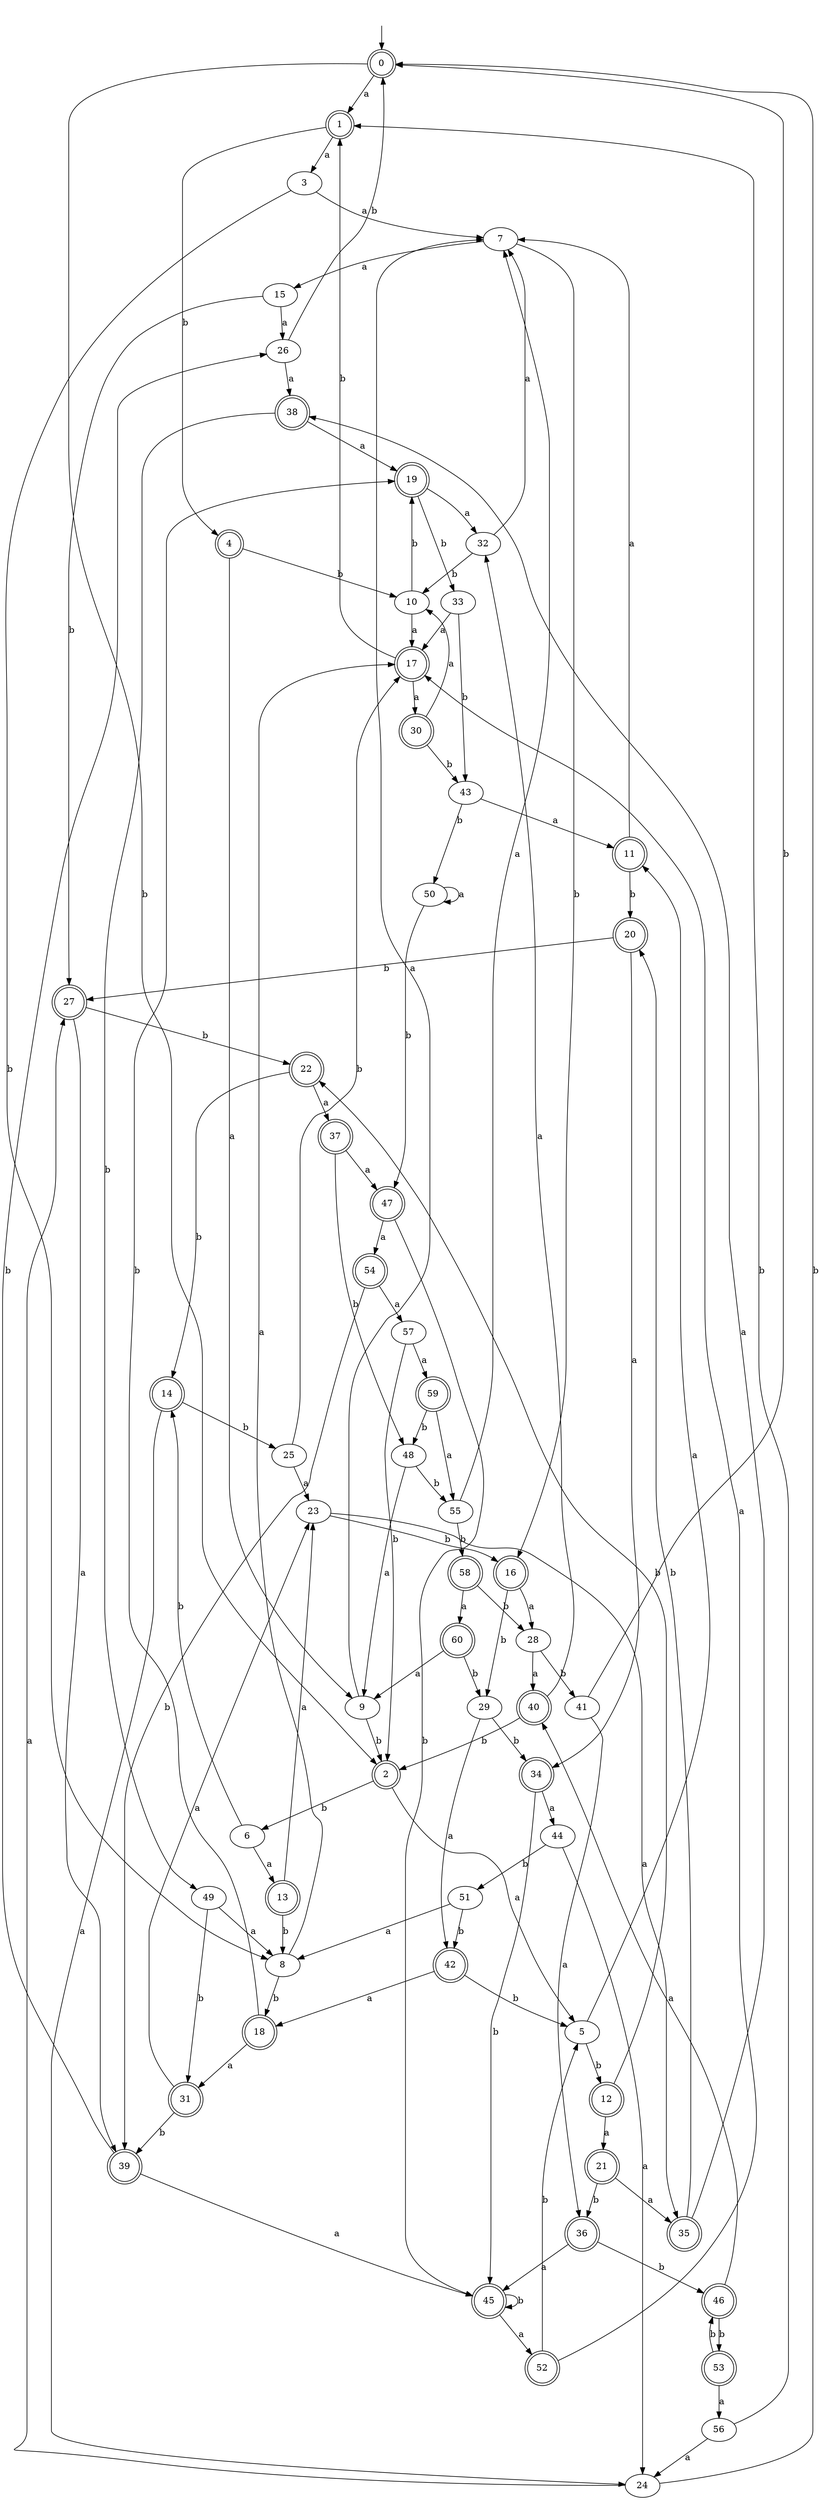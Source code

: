 digraph RandomDFA {
  __start0 [label="", shape=none];
  __start0 -> 0 [label=""];
  0 [shape=circle] [shape=doublecircle]
  0 -> 1 [label="a"]
  0 -> 2 [label="b"]
  1 [shape=doublecircle]
  1 -> 3 [label="a"]
  1 -> 4 [label="b"]
  2 [shape=doublecircle]
  2 -> 5 [label="a"]
  2 -> 6 [label="b"]
  3
  3 -> 7 [label="a"]
  3 -> 8 [label="b"]
  4 [shape=doublecircle]
  4 -> 9 [label="a"]
  4 -> 10 [label="b"]
  5
  5 -> 11 [label="a"]
  5 -> 12 [label="b"]
  6
  6 -> 13 [label="a"]
  6 -> 14 [label="b"]
  7
  7 -> 15 [label="a"]
  7 -> 16 [label="b"]
  8
  8 -> 17 [label="a"]
  8 -> 18 [label="b"]
  9
  9 -> 7 [label="a"]
  9 -> 2 [label="b"]
  10
  10 -> 17 [label="a"]
  10 -> 19 [label="b"]
  11 [shape=doublecircle]
  11 -> 7 [label="a"]
  11 -> 20 [label="b"]
  12 [shape=doublecircle]
  12 -> 21 [label="a"]
  12 -> 22 [label="b"]
  13 [shape=doublecircle]
  13 -> 23 [label="a"]
  13 -> 8 [label="b"]
  14 [shape=doublecircle]
  14 -> 24 [label="a"]
  14 -> 25 [label="b"]
  15
  15 -> 26 [label="a"]
  15 -> 27 [label="b"]
  16 [shape=doublecircle]
  16 -> 28 [label="a"]
  16 -> 29 [label="b"]
  17 [shape=doublecircle]
  17 -> 30 [label="a"]
  17 -> 1 [label="b"]
  18 [shape=doublecircle]
  18 -> 31 [label="a"]
  18 -> 19 [label="b"]
  19 [shape=doublecircle]
  19 -> 32 [label="a"]
  19 -> 33 [label="b"]
  20 [shape=doublecircle]
  20 -> 34 [label="a"]
  20 -> 27 [label="b"]
  21 [shape=doublecircle]
  21 -> 35 [label="a"]
  21 -> 36 [label="b"]
  22 [shape=doublecircle]
  22 -> 37 [label="a"]
  22 -> 14 [label="b"]
  23
  23 -> 35 [label="a"]
  23 -> 16 [label="b"]
  24
  24 -> 27 [label="a"]
  24 -> 0 [label="b"]
  25
  25 -> 23 [label="a"]
  25 -> 17 [label="b"]
  26
  26 -> 38 [label="a"]
  26 -> 0 [label="b"]
  27 [shape=doublecircle]
  27 -> 39 [label="a"]
  27 -> 22 [label="b"]
  28
  28 -> 40 [label="a"]
  28 -> 41 [label="b"]
  29
  29 -> 42 [label="a"]
  29 -> 34 [label="b"]
  30 [shape=doublecircle]
  30 -> 10 [label="a"]
  30 -> 43 [label="b"]
  31 [shape=doublecircle]
  31 -> 23 [label="a"]
  31 -> 39 [label="b"]
  32
  32 -> 7 [label="a"]
  32 -> 10 [label="b"]
  33
  33 -> 17 [label="a"]
  33 -> 43 [label="b"]
  34 [shape=doublecircle]
  34 -> 44 [label="a"]
  34 -> 45 [label="b"]
  35 [shape=doublecircle]
  35 -> 38 [label="a"]
  35 -> 20 [label="b"]
  36 [shape=doublecircle]
  36 -> 45 [label="a"]
  36 -> 46 [label="b"]
  37 [shape=doublecircle]
  37 -> 47 [label="a"]
  37 -> 48 [label="b"]
  38 [shape=doublecircle]
  38 -> 19 [label="a"]
  38 -> 49 [label="b"]
  39 [shape=doublecircle]
  39 -> 45 [label="a"]
  39 -> 26 [label="b"]
  40 [shape=doublecircle]
  40 -> 32 [label="a"]
  40 -> 2 [label="b"]
  41
  41 -> 36 [label="a"]
  41 -> 0 [label="b"]
  42 [shape=doublecircle]
  42 -> 18 [label="a"]
  42 -> 5 [label="b"]
  43
  43 -> 11 [label="a"]
  43 -> 50 [label="b"]
  44
  44 -> 24 [label="a"]
  44 -> 51 [label="b"]
  45 [shape=doublecircle]
  45 -> 52 [label="a"]
  45 -> 45 [label="b"]
  46 [shape=doublecircle]
  46 -> 40 [label="a"]
  46 -> 53 [label="b"]
  47 [shape=doublecircle]
  47 -> 54 [label="a"]
  47 -> 45 [label="b"]
  48
  48 -> 9 [label="a"]
  48 -> 55 [label="b"]
  49
  49 -> 8 [label="a"]
  49 -> 31 [label="b"]
  50
  50 -> 50 [label="a"]
  50 -> 47 [label="b"]
  51
  51 -> 8 [label="a"]
  51 -> 42 [label="b"]
  52 [shape=doublecircle]
  52 -> 17 [label="a"]
  52 -> 5 [label="b"]
  53 [shape=doublecircle]
  53 -> 56 [label="a"]
  53 -> 46 [label="b"]
  54 [shape=doublecircle]
  54 -> 57 [label="a"]
  54 -> 39 [label="b"]
  55
  55 -> 7 [label="a"]
  55 -> 58 [label="b"]
  56
  56 -> 24 [label="a"]
  56 -> 1 [label="b"]
  57
  57 -> 59 [label="a"]
  57 -> 2 [label="b"]
  58 [shape=doublecircle]
  58 -> 60 [label="a"]
  58 -> 28 [label="b"]
  59 [shape=doublecircle]
  59 -> 55 [label="a"]
  59 -> 48 [label="b"]
  60 [shape=doublecircle]
  60 -> 9 [label="a"]
  60 -> 29 [label="b"]
}
